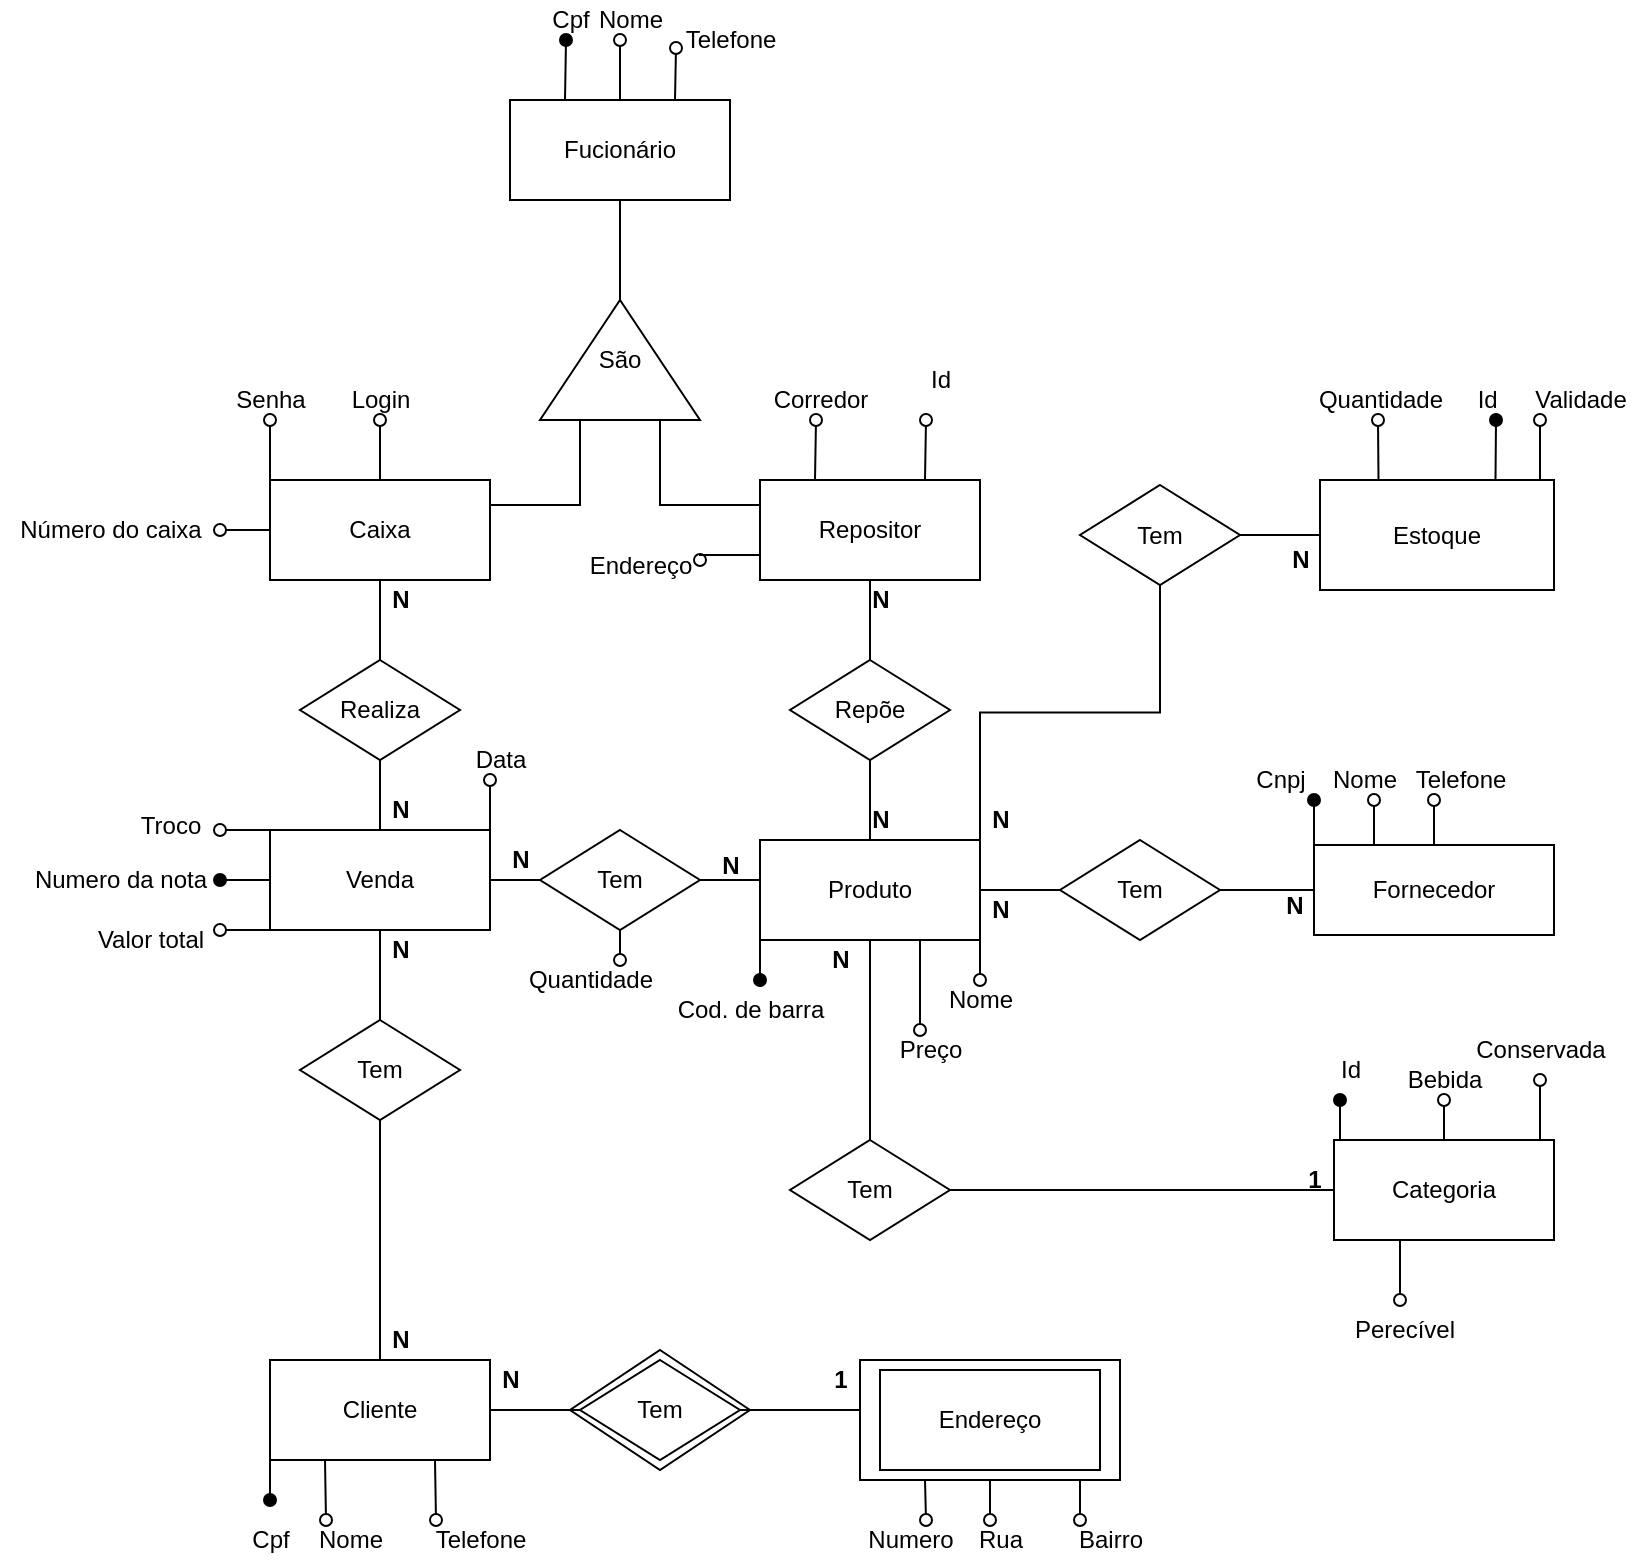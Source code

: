 <mxfile version="17.1.3" type="google"><diagram id="enyJ5vdgucYxPq8EL-2c" name="Page-1"><mxGraphModel grid="1" gridSize="10" guides="1" tooltips="1" connect="1" arrows="1" page="1" fold="1" pageScale="1" pageWidth="827" pageHeight="1169" math="0" shadow="0"><root><mxCell id="0"/><mxCell id="1" parent="0"/><mxCell id="j-U3HWJxHqV_i5btkOFt-34" value="Endereço" style="rounded=0;whiteSpace=wrap;html=1;shadow=0;glass=0;sketch=0;" vertex="1" parent="1"><mxGeometry x="490" y="755" width="110" height="50" as="geometry"/></mxCell><mxCell id="j-U3HWJxHqV_i5btkOFt-3" style="edgeStyle=orthogonalEdgeStyle;rounded=0;orthogonalLoop=1;jettySize=auto;html=1;exitX=0.5;exitY=1;exitDx=0;exitDy=0;entryX=1;entryY=0.5;entryDx=0;entryDy=0;endArrow=none;endFill=0;" edge="1" parent="1" source="j-U3HWJxHqV_i5btkOFt-1" target="j-U3HWJxHqV_i5btkOFt-2"><mxGeometry relative="1" as="geometry"/></mxCell><mxCell id="j-U3HWJxHqV_i5btkOFt-40" style="edgeStyle=orthogonalEdgeStyle;rounded=0;orthogonalLoop=1;jettySize=auto;html=1;exitX=0.25;exitY=0;exitDx=0;exitDy=0;endArrow=oval;endFill=1;" edge="1" parent="1" source="j-U3HWJxHqV_i5btkOFt-1"><mxGeometry relative="1" as="geometry"><mxPoint x="333" y="90" as="targetPoint"/></mxGeometry></mxCell><mxCell id="j-U3HWJxHqV_i5btkOFt-42" style="edgeStyle=orthogonalEdgeStyle;rounded=0;orthogonalLoop=1;jettySize=auto;html=1;exitX=0.5;exitY=0;exitDx=0;exitDy=0;endArrow=oval;endFill=0;strokeColor=#000000;" edge="1" parent="1" source="j-U3HWJxHqV_i5btkOFt-1"><mxGeometry relative="1" as="geometry"><mxPoint x="360" y="90" as="targetPoint"/></mxGeometry></mxCell><mxCell id="j-U3HWJxHqV_i5btkOFt-45" style="edgeStyle=orthogonalEdgeStyle;rounded=0;orthogonalLoop=1;jettySize=auto;html=1;exitX=0.75;exitY=0;exitDx=0;exitDy=0;entryX=0.96;entryY=1.2;entryDx=0;entryDy=0;entryPerimeter=0;endArrow=oval;endFill=0;strokeColor=#000000;" edge="1" parent="1" source="j-U3HWJxHqV_i5btkOFt-1" target="j-U3HWJxHqV_i5btkOFt-43"><mxGeometry relative="1" as="geometry"/></mxCell><mxCell id="j-U3HWJxHqV_i5btkOFt-1" value="Fucionário" style="rounded=0;whiteSpace=wrap;html=1;" vertex="1" parent="1"><mxGeometry x="305" y="120" width="110" height="50" as="geometry"/></mxCell><mxCell id="j-U3HWJxHqV_i5btkOFt-9" style="edgeStyle=orthogonalEdgeStyle;rounded=0;orthogonalLoop=1;jettySize=auto;html=1;exitX=0;exitY=0.25;exitDx=0;exitDy=0;entryX=1;entryY=0.25;entryDx=0;entryDy=0;endArrow=none;endFill=0;" edge="1" parent="1" source="j-U3HWJxHqV_i5btkOFt-2" target="j-U3HWJxHqV_i5btkOFt-5"><mxGeometry relative="1" as="geometry"/></mxCell><mxCell id="j-U3HWJxHqV_i5btkOFt-10" style="edgeStyle=orthogonalEdgeStyle;rounded=0;orthogonalLoop=1;jettySize=auto;html=1;exitX=0;exitY=0.75;exitDx=0;exitDy=0;entryX=0;entryY=0.25;entryDx=0;entryDy=0;endArrow=none;endFill=0;" edge="1" parent="1" source="j-U3HWJxHqV_i5btkOFt-2" target="j-U3HWJxHqV_i5btkOFt-6"><mxGeometry relative="1" as="geometry"/></mxCell><mxCell id="j-U3HWJxHqV_i5btkOFt-2" value="São" style="triangle;whiteSpace=wrap;html=1;direction=north;" vertex="1" parent="1"><mxGeometry x="320" y="220" width="80" height="60" as="geometry"/></mxCell><mxCell id="j-U3HWJxHqV_i5btkOFt-13" style="edgeStyle=orthogonalEdgeStyle;rounded=0;orthogonalLoop=1;jettySize=auto;html=1;exitX=0.5;exitY=1;exitDx=0;exitDy=0;entryX=0.5;entryY=0;entryDx=0;entryDy=0;endArrow=none;endFill=0;" edge="1" parent="1" source="j-U3HWJxHqV_i5btkOFt-5" target="j-U3HWJxHqV_i5btkOFt-12"><mxGeometry relative="1" as="geometry"/></mxCell><mxCell id="j-U3HWJxHqV_i5btkOFt-46" style="edgeStyle=orthogonalEdgeStyle;rounded=0;orthogonalLoop=1;jettySize=auto;html=1;exitX=0;exitY=0;exitDx=0;exitDy=0;endArrow=oval;endFill=0;strokeColor=#000000;" edge="1" parent="1" source="j-U3HWJxHqV_i5btkOFt-5"><mxGeometry relative="1" as="geometry"><mxPoint x="185" y="280" as="targetPoint"/></mxGeometry></mxCell><mxCell id="j-U3HWJxHqV_i5btkOFt-121" style="edgeStyle=orthogonalEdgeStyle;rounded=0;orthogonalLoop=1;jettySize=auto;html=1;exitX=0.5;exitY=0;exitDx=0;exitDy=0;endArrow=oval;endFill=0;strokeColor=#000000;" edge="1" parent="1" source="j-U3HWJxHqV_i5btkOFt-5"><mxGeometry relative="1" as="geometry"><mxPoint x="240" y="280" as="targetPoint"/></mxGeometry></mxCell><mxCell id="j-U3HWJxHqV_i5btkOFt-127" style="edgeStyle=orthogonalEdgeStyle;rounded=0;orthogonalLoop=1;jettySize=auto;html=1;exitX=0;exitY=0.5;exitDx=0;exitDy=0;endArrow=oval;endFill=0;strokeColor=#000000;" edge="1" parent="1" source="j-U3HWJxHqV_i5btkOFt-5"><mxGeometry relative="1" as="geometry"><mxPoint x="160" y="335" as="targetPoint"/></mxGeometry></mxCell><mxCell id="j-U3HWJxHqV_i5btkOFt-5" value="Caixa" style="rounded=0;whiteSpace=wrap;html=1;" vertex="1" parent="1"><mxGeometry x="185" y="310" width="110" height="50" as="geometry"/></mxCell><mxCell id="j-U3HWJxHqV_i5btkOFt-20" style="edgeStyle=orthogonalEdgeStyle;rounded=0;orthogonalLoop=1;jettySize=auto;html=1;exitX=0.5;exitY=1;exitDx=0;exitDy=0;entryX=0.5;entryY=0;entryDx=0;entryDy=0;endArrow=none;endFill=0;" edge="1" parent="1" source="j-U3HWJxHqV_i5btkOFt-6" target="j-U3HWJxHqV_i5btkOFt-19"><mxGeometry relative="1" as="geometry"/></mxCell><mxCell id="j-U3HWJxHqV_i5btkOFt-48" style="edgeStyle=orthogonalEdgeStyle;rounded=0;orthogonalLoop=1;jettySize=auto;html=1;exitX=0.25;exitY=0;exitDx=0;exitDy=0;endArrow=oval;endFill=0;strokeColor=#000000;" edge="1" parent="1" source="j-U3HWJxHqV_i5btkOFt-6"><mxGeometry relative="1" as="geometry"><mxPoint x="458" y="280" as="targetPoint"/></mxGeometry></mxCell><mxCell id="j-U3HWJxHqV_i5btkOFt-136" style="edgeStyle=orthogonalEdgeStyle;rounded=0;orthogonalLoop=1;jettySize=auto;html=1;exitX=0.75;exitY=0;exitDx=0;exitDy=0;endArrow=oval;endFill=0;strokeColor=#000000;" edge="1" parent="1" source="j-U3HWJxHqV_i5btkOFt-6"><mxGeometry relative="1" as="geometry"><mxPoint x="513" y="280" as="targetPoint"/></mxGeometry></mxCell><mxCell id="j-U3HWJxHqV_i5btkOFt-137" style="edgeStyle=orthogonalEdgeStyle;rounded=0;orthogonalLoop=1;jettySize=auto;html=1;exitX=0;exitY=0.75;exitDx=0;exitDy=0;endArrow=oval;endFill=0;strokeColor=#000000;" edge="1" parent="1" source="j-U3HWJxHqV_i5btkOFt-6"><mxGeometry relative="1" as="geometry"><mxPoint x="400" y="350" as="targetPoint"/></mxGeometry></mxCell><mxCell id="j-U3HWJxHqV_i5btkOFt-6" value="Repositor" style="rounded=0;whiteSpace=wrap;html=1;" vertex="1" parent="1"><mxGeometry x="430" y="310" width="110" height="50" as="geometry"/></mxCell><mxCell id="j-U3HWJxHqV_i5btkOFt-14" style="edgeStyle=orthogonalEdgeStyle;rounded=0;orthogonalLoop=1;jettySize=auto;html=1;exitX=0.5;exitY=0;exitDx=0;exitDy=0;entryX=0.5;entryY=1;entryDx=0;entryDy=0;endArrow=none;endFill=0;" edge="1" parent="1" source="j-U3HWJxHqV_i5btkOFt-11" target="j-U3HWJxHqV_i5btkOFt-12"><mxGeometry relative="1" as="geometry"/></mxCell><mxCell id="j-U3HWJxHqV_i5btkOFt-17" style="edgeStyle=orthogonalEdgeStyle;rounded=0;orthogonalLoop=1;jettySize=auto;html=1;exitX=1;exitY=0.5;exitDx=0;exitDy=0;entryX=0;entryY=0.5;entryDx=0;entryDy=0;endArrow=none;endFill=0;" edge="1" parent="1" source="j-U3HWJxHqV_i5btkOFt-11" target="j-U3HWJxHqV_i5btkOFt-16"><mxGeometry relative="1" as="geometry"/></mxCell><mxCell id="j-U3HWJxHqV_i5btkOFt-28" style="edgeStyle=orthogonalEdgeStyle;rounded=0;orthogonalLoop=1;jettySize=auto;html=1;exitX=0.5;exitY=1;exitDx=0;exitDy=0;endArrow=none;endFill=0;" edge="1" parent="1" source="j-U3HWJxHqV_i5btkOFt-11" target="j-U3HWJxHqV_i5btkOFt-27"><mxGeometry relative="1" as="geometry"/></mxCell><mxCell id="j-U3HWJxHqV_i5btkOFt-68" style="edgeStyle=orthogonalEdgeStyle;rounded=0;orthogonalLoop=1;jettySize=auto;html=1;exitX=0;exitY=0.5;exitDx=0;exitDy=0;endArrow=oval;endFill=1;strokeColor=#000000;" edge="1" parent="1" source="j-U3HWJxHqV_i5btkOFt-11"><mxGeometry relative="1" as="geometry"><mxPoint x="160" y="510" as="targetPoint"/></mxGeometry></mxCell><mxCell id="j-U3HWJxHqV_i5btkOFt-70" style="edgeStyle=orthogonalEdgeStyle;rounded=0;orthogonalLoop=1;jettySize=auto;html=1;exitX=0;exitY=1;exitDx=0;exitDy=0;endArrow=oval;endFill=0;strokeColor=#000000;" edge="1" parent="1" source="j-U3HWJxHqV_i5btkOFt-11"><mxGeometry relative="1" as="geometry"><mxPoint x="160" y="535" as="targetPoint"/></mxGeometry></mxCell><mxCell id="j-U3HWJxHqV_i5btkOFt-72" style="edgeStyle=orthogonalEdgeStyle;rounded=0;orthogonalLoop=1;jettySize=auto;html=1;exitX=0;exitY=0;exitDx=0;exitDy=0;endArrow=oval;endFill=0;strokeColor=#000000;" edge="1" parent="1" source="j-U3HWJxHqV_i5btkOFt-11"><mxGeometry relative="1" as="geometry"><mxPoint x="160" y="485" as="targetPoint"/></mxGeometry></mxCell><mxCell id="j-U3HWJxHqV_i5btkOFt-75" style="edgeStyle=orthogonalEdgeStyle;rounded=0;orthogonalLoop=1;jettySize=auto;html=1;exitX=1;exitY=0;exitDx=0;exitDy=0;endArrow=oval;endFill=0;strokeColor=#000000;" edge="1" parent="1" source="j-U3HWJxHqV_i5btkOFt-11"><mxGeometry relative="1" as="geometry"><mxPoint x="295" y="460" as="targetPoint"/></mxGeometry></mxCell><mxCell id="j-U3HWJxHqV_i5btkOFt-11" value="Venda" style="rounded=0;whiteSpace=wrap;html=1;" vertex="1" parent="1"><mxGeometry x="185" y="485" width="110" height="50" as="geometry"/></mxCell><mxCell id="j-U3HWJxHqV_i5btkOFt-12" value="Realiza" style="rhombus;whiteSpace=wrap;html=1;" vertex="1" parent="1"><mxGeometry x="200" y="400" width="80" height="50" as="geometry"/></mxCell><mxCell id="j-U3HWJxHqV_i5btkOFt-23" style="edgeStyle=orthogonalEdgeStyle;rounded=0;orthogonalLoop=1;jettySize=auto;html=1;exitX=1;exitY=0.5;exitDx=0;exitDy=0;entryX=0;entryY=0.5;entryDx=0;entryDy=0;endArrow=none;endFill=0;" edge="1" parent="1" source="j-U3HWJxHqV_i5btkOFt-15" target="j-U3HWJxHqV_i5btkOFt-22"><mxGeometry relative="1" as="geometry"/></mxCell><mxCell id="j-U3HWJxHqV_i5btkOFt-62" style="edgeStyle=orthogonalEdgeStyle;rounded=0;orthogonalLoop=1;jettySize=auto;html=1;exitX=0;exitY=1;exitDx=0;exitDy=0;endArrow=oval;endFill=1;strokeColor=#000000;" edge="1" parent="1" source="j-U3HWJxHqV_i5btkOFt-15"><mxGeometry relative="1" as="geometry"><mxPoint x="430" y="560" as="targetPoint"/></mxGeometry></mxCell><mxCell id="j-U3HWJxHqV_i5btkOFt-64" style="edgeStyle=orthogonalEdgeStyle;rounded=0;orthogonalLoop=1;jettySize=auto;html=1;exitX=0.75;exitY=1;exitDx=0;exitDy=0;endArrow=oval;endFill=0;strokeColor=#000000;" edge="1" parent="1" source="j-U3HWJxHqV_i5btkOFt-15"><mxGeometry relative="1" as="geometry"><mxPoint x="540" y="560" as="targetPoint"/></mxGeometry></mxCell><mxCell id="j-U3HWJxHqV_i5btkOFt-66" style="edgeStyle=orthogonalEdgeStyle;rounded=0;orthogonalLoop=1;jettySize=auto;html=1;exitX=0.5;exitY=1;exitDx=0;exitDy=0;endArrow=oval;endFill=0;strokeColor=#000000;entryX=0.393;entryY=0;entryDx=0;entryDy=0;entryPerimeter=0;" edge="1" parent="1" source="j-U3HWJxHqV_i5btkOFt-15" target="j-U3HWJxHqV_i5btkOFt-67"><mxGeometry relative="1" as="geometry"><mxPoint x="485" y="570" as="targetPoint"/><Array as="points"><mxPoint x="510" y="540"/><mxPoint x="510" y="585"/></Array></mxGeometry></mxCell><mxCell id="j-U3HWJxHqV_i5btkOFt-105" style="edgeStyle=orthogonalEdgeStyle;rounded=0;orthogonalLoop=1;jettySize=auto;html=1;exitX=1;exitY=0;exitDx=0;exitDy=0;entryX=0.5;entryY=1;entryDx=0;entryDy=0;endArrow=none;endFill=0;strokeColor=#000000;" edge="1" parent="1" source="j-U3HWJxHqV_i5btkOFt-15" target="j-U3HWJxHqV_i5btkOFt-104"><mxGeometry relative="1" as="geometry"/></mxCell><mxCell id="j-U3HWJxHqV_i5btkOFt-110" style="edgeStyle=orthogonalEdgeStyle;rounded=0;orthogonalLoop=1;jettySize=auto;html=1;exitX=0.5;exitY=1;exitDx=0;exitDy=0;entryX=0.5;entryY=0;entryDx=0;entryDy=0;endArrow=none;endFill=0;strokeColor=#000000;" edge="1" parent="1" source="j-U3HWJxHqV_i5btkOFt-15" target="j-U3HWJxHqV_i5btkOFt-108"><mxGeometry relative="1" as="geometry"/></mxCell><mxCell id="j-U3HWJxHqV_i5btkOFt-15" value="Produto" style="rounded=0;whiteSpace=wrap;html=1;" vertex="1" parent="1"><mxGeometry x="430" y="490" width="110" height="50" as="geometry"/></mxCell><mxCell id="j-U3HWJxHqV_i5btkOFt-18" style="edgeStyle=orthogonalEdgeStyle;rounded=0;orthogonalLoop=1;jettySize=auto;html=1;exitX=1;exitY=0.5;exitDx=0;exitDy=0;entryX=0;entryY=0.5;entryDx=0;entryDy=0;endArrow=none;endFill=0;" edge="1" parent="1" source="j-U3HWJxHqV_i5btkOFt-16" target="j-U3HWJxHqV_i5btkOFt-15"><mxGeometry relative="1" as="geometry"/></mxCell><mxCell id="j-U3HWJxHqV_i5btkOFt-78" style="edgeStyle=orthogonalEdgeStyle;rounded=0;orthogonalLoop=1;jettySize=auto;html=1;exitX=0.5;exitY=1;exitDx=0;exitDy=0;endArrow=oval;endFill=0;strokeColor=#000000;" edge="1" parent="1" source="j-U3HWJxHqV_i5btkOFt-16"><mxGeometry relative="1" as="geometry"><mxPoint x="360" y="550" as="targetPoint"/></mxGeometry></mxCell><mxCell id="j-U3HWJxHqV_i5btkOFt-16" value="Tem" style="rhombus;whiteSpace=wrap;html=1;" vertex="1" parent="1"><mxGeometry x="320" y="485" width="80" height="50" as="geometry"/></mxCell><mxCell id="j-U3HWJxHqV_i5btkOFt-21" style="edgeStyle=orthogonalEdgeStyle;rounded=0;orthogonalLoop=1;jettySize=auto;html=1;exitX=0.5;exitY=1;exitDx=0;exitDy=0;entryX=0.5;entryY=0;entryDx=0;entryDy=0;endArrow=none;endFill=0;" edge="1" parent="1" source="j-U3HWJxHqV_i5btkOFt-19" target="j-U3HWJxHqV_i5btkOFt-15"><mxGeometry relative="1" as="geometry"/></mxCell><mxCell id="j-U3HWJxHqV_i5btkOFt-19" value="Repõe" style="rhombus;whiteSpace=wrap;html=1;" vertex="1" parent="1"><mxGeometry x="445" y="400" width="80" height="50" as="geometry"/></mxCell><mxCell id="j-U3HWJxHqV_i5btkOFt-26" style="edgeStyle=orthogonalEdgeStyle;rounded=0;orthogonalLoop=1;jettySize=auto;html=1;exitX=1;exitY=0.5;exitDx=0;exitDy=0;entryX=0;entryY=0.5;entryDx=0;entryDy=0;endArrow=none;endFill=0;" edge="1" parent="1" source="j-U3HWJxHqV_i5btkOFt-22" target="j-U3HWJxHqV_i5btkOFt-25"><mxGeometry relative="1" as="geometry"/></mxCell><mxCell id="j-U3HWJxHqV_i5btkOFt-22" value="Tem" style="rhombus;whiteSpace=wrap;html=1;" vertex="1" parent="1"><mxGeometry x="580" y="490" width="80" height="50" as="geometry"/></mxCell><mxCell id="j-U3HWJxHqV_i5btkOFt-56" style="edgeStyle=orthogonalEdgeStyle;rounded=0;orthogonalLoop=1;jettySize=auto;html=1;exitX=0;exitY=0;exitDx=0;exitDy=0;endArrow=oval;endFill=1;strokeColor=#000000;" edge="1" parent="1" source="j-U3HWJxHqV_i5btkOFt-25"><mxGeometry relative="1" as="geometry"><mxPoint x="707" y="470" as="targetPoint"/></mxGeometry></mxCell><mxCell id="j-U3HWJxHqV_i5btkOFt-57" style="edgeStyle=orthogonalEdgeStyle;rounded=0;orthogonalLoop=1;jettySize=auto;html=1;exitX=0.25;exitY=0;exitDx=0;exitDy=0;endArrow=oval;endFill=0;strokeColor=#000000;" edge="1" parent="1" source="j-U3HWJxHqV_i5btkOFt-25"><mxGeometry relative="1" as="geometry"><mxPoint x="737" y="470" as="targetPoint"/></mxGeometry></mxCell><mxCell id="j-U3HWJxHqV_i5btkOFt-58" style="edgeStyle=orthogonalEdgeStyle;rounded=0;orthogonalLoop=1;jettySize=auto;html=1;exitX=0.5;exitY=0;exitDx=0;exitDy=0;endArrow=oval;endFill=0;strokeColor=#000000;" edge="1" parent="1" source="j-U3HWJxHqV_i5btkOFt-25"><mxGeometry relative="1" as="geometry"><mxPoint x="767" y="470" as="targetPoint"/></mxGeometry></mxCell><mxCell id="j-U3HWJxHqV_i5btkOFt-25" value="Fornecedor" style="rounded=0;whiteSpace=wrap;html=1;" vertex="1" parent="1"><mxGeometry x="707" y="492.5" width="120" height="45" as="geometry"/></mxCell><mxCell id="j-U3HWJxHqV_i5btkOFt-30" style="edgeStyle=orthogonalEdgeStyle;rounded=0;orthogonalLoop=1;jettySize=auto;html=1;exitX=0.5;exitY=1;exitDx=0;exitDy=0;entryX=0.5;entryY=0;entryDx=0;entryDy=0;endArrow=none;endFill=0;" edge="1" parent="1" source="j-U3HWJxHqV_i5btkOFt-27" target="j-U3HWJxHqV_i5btkOFt-29"><mxGeometry relative="1" as="geometry"/></mxCell><mxCell id="j-U3HWJxHqV_i5btkOFt-27" value="Tem" style="rhombus;whiteSpace=wrap;html=1;" vertex="1" parent="1"><mxGeometry x="200" y="580" width="80" height="50" as="geometry"/></mxCell><mxCell id="j-U3HWJxHqV_i5btkOFt-32" style="edgeStyle=orthogonalEdgeStyle;rounded=0;orthogonalLoop=1;jettySize=auto;html=1;exitX=1;exitY=0.5;exitDx=0;exitDy=0;entryX=0;entryY=0.5;entryDx=0;entryDy=0;endArrow=none;endFill=0;" edge="1" parent="1" source="j-U3HWJxHqV_i5btkOFt-29" target="j-U3HWJxHqV_i5btkOFt-31"><mxGeometry relative="1" as="geometry"/></mxCell><mxCell id="j-U3HWJxHqV_i5btkOFt-50" style="edgeStyle=orthogonalEdgeStyle;rounded=0;orthogonalLoop=1;jettySize=auto;html=1;exitX=0;exitY=1;exitDx=0;exitDy=0;endArrow=oval;endFill=1;strokeColor=#000000;" edge="1" parent="1" source="j-U3HWJxHqV_i5btkOFt-29"><mxGeometry relative="1" as="geometry"><mxPoint x="185" y="820" as="targetPoint"/></mxGeometry></mxCell><mxCell id="j-U3HWJxHqV_i5btkOFt-52" style="edgeStyle=orthogonalEdgeStyle;rounded=0;orthogonalLoop=1;jettySize=auto;html=1;exitX=0.25;exitY=1;exitDx=0;exitDy=0;endArrow=oval;endFill=0;strokeColor=#000000;" edge="1" parent="1" source="j-U3HWJxHqV_i5btkOFt-29"><mxGeometry relative="1" as="geometry"><mxPoint x="213" y="830" as="targetPoint"/></mxGeometry></mxCell><mxCell id="j-U3HWJxHqV_i5btkOFt-54" style="edgeStyle=orthogonalEdgeStyle;rounded=0;orthogonalLoop=1;jettySize=auto;html=1;exitX=0.75;exitY=1;exitDx=0;exitDy=0;endArrow=oval;endFill=0;strokeColor=#000000;" edge="1" parent="1" source="j-U3HWJxHqV_i5btkOFt-29"><mxGeometry relative="1" as="geometry"><mxPoint x="268" y="830" as="targetPoint"/></mxGeometry></mxCell><mxCell id="j-U3HWJxHqV_i5btkOFt-29" value="Cliente" style="rounded=0;whiteSpace=wrap;html=1;" vertex="1" parent="1"><mxGeometry x="185" y="750" width="110" height="50" as="geometry"/></mxCell><mxCell id="j-U3HWJxHqV_i5btkOFt-33" style="edgeStyle=orthogonalEdgeStyle;rounded=0;orthogonalLoop=1;jettySize=auto;html=1;exitX=1;exitY=0.5;exitDx=0;exitDy=0;endArrow=none;endFill=0;" edge="1" parent="1" source="j-U3HWJxHqV_i5btkOFt-31"><mxGeometry relative="1" as="geometry"><mxPoint x="480" y="775" as="targetPoint"/></mxGeometry></mxCell><mxCell id="j-U3HWJxHqV_i5btkOFt-31" value="Tem" style="rhombus;whiteSpace=wrap;html=1;" vertex="1" parent="1"><mxGeometry x="340" y="750" width="80" height="50" as="geometry"/></mxCell><mxCell id="j-U3HWJxHqV_i5btkOFt-95" style="edgeStyle=orthogonalEdgeStyle;rounded=0;orthogonalLoop=1;jettySize=auto;html=1;exitX=0.25;exitY=1;exitDx=0;exitDy=0;endArrow=oval;endFill=0;strokeColor=#000000;" edge="1" parent="1" source="j-U3HWJxHqV_i5btkOFt-37"><mxGeometry relative="1" as="geometry"><mxPoint x="513" y="830" as="targetPoint"/></mxGeometry></mxCell><mxCell id="j-U3HWJxHqV_i5btkOFt-97" style="edgeStyle=orthogonalEdgeStyle;rounded=0;orthogonalLoop=1;jettySize=auto;html=1;exitX=0.5;exitY=1;exitDx=0;exitDy=0;endArrow=oval;endFill=0;strokeColor=#000000;" edge="1" parent="1" source="j-U3HWJxHqV_i5btkOFt-37"><mxGeometry relative="1" as="geometry"><mxPoint x="545" y="830" as="targetPoint"/></mxGeometry></mxCell><mxCell id="j-U3HWJxHqV_i5btkOFt-99" style="edgeStyle=orthogonalEdgeStyle;rounded=0;orthogonalLoop=1;jettySize=auto;html=1;exitX=0.75;exitY=1;exitDx=0;exitDy=0;endArrow=oval;endFill=0;strokeColor=#000000;" edge="1" parent="1" source="j-U3HWJxHqV_i5btkOFt-37"><mxGeometry relative="1" as="geometry"><mxPoint x="590" y="830" as="targetPoint"/></mxGeometry></mxCell><mxCell id="j-U3HWJxHqV_i5btkOFt-37" value="" style="rounded=0;whiteSpace=wrap;html=1;shadow=0;glass=0;sketch=0;fillColor=none;" vertex="1" parent="1"><mxGeometry x="480" y="750" width="130" height="60" as="geometry"/></mxCell><mxCell id="j-U3HWJxHqV_i5btkOFt-38" value="" style="rhombus;whiteSpace=wrap;html=1;rounded=0;shadow=0;glass=0;sketch=0;fillColor=none;" vertex="1" parent="1"><mxGeometry x="335" y="745" width="90" height="60" as="geometry"/></mxCell><mxCell id="j-U3HWJxHqV_i5btkOFt-41" value="Cpf" style="text;html=1;align=center;verticalAlign=middle;resizable=0;points=[];autosize=1;strokeColor=none;fillColor=none;" vertex="1" parent="1"><mxGeometry x="320" y="70" width="30" height="20" as="geometry"/></mxCell><mxCell id="j-U3HWJxHqV_i5btkOFt-43" value="Nome" style="text;html=1;align=center;verticalAlign=middle;resizable=0;points=[];autosize=1;strokeColor=none;fillColor=none;" vertex="1" parent="1"><mxGeometry x="340" y="70" width="50" height="20" as="geometry"/></mxCell><mxCell id="j-U3HWJxHqV_i5btkOFt-44" value="Telefone" style="text;html=1;align=center;verticalAlign=middle;resizable=0;points=[];autosize=1;strokeColor=none;fillColor=none;" vertex="1" parent="1"><mxGeometry x="385" y="80" width="60" height="20" as="geometry"/></mxCell><mxCell id="j-U3HWJxHqV_i5btkOFt-47" value="Senha" style="text;html=1;align=center;verticalAlign=middle;resizable=0;points=[];autosize=1;strokeColor=none;fillColor=none;" vertex="1" parent="1"><mxGeometry x="160" y="260" width="50" height="20" as="geometry"/></mxCell><mxCell id="j-U3HWJxHqV_i5btkOFt-49" value="Corredor" style="text;html=1;align=center;verticalAlign=middle;resizable=0;points=[];autosize=1;strokeColor=none;fillColor=none;" vertex="1" parent="1"><mxGeometry x="430" y="260" width="60" height="20" as="geometry"/></mxCell><mxCell id="j-U3HWJxHqV_i5btkOFt-51" value="Cpf" style="text;html=1;align=center;verticalAlign=middle;resizable=0;points=[];autosize=1;strokeColor=none;fillColor=none;" vertex="1" parent="1"><mxGeometry x="170" y="830" width="30" height="20" as="geometry"/></mxCell><mxCell id="j-U3HWJxHqV_i5btkOFt-53" value="Nome" style="text;html=1;align=center;verticalAlign=middle;resizable=0;points=[];autosize=1;strokeColor=none;fillColor=none;" vertex="1" parent="1"><mxGeometry x="200" y="830" width="50" height="20" as="geometry"/></mxCell><mxCell id="j-U3HWJxHqV_i5btkOFt-55" value="Telefone" style="text;html=1;align=center;verticalAlign=middle;resizable=0;points=[];autosize=1;strokeColor=none;fillColor=none;" vertex="1" parent="1"><mxGeometry x="260" y="830" width="60" height="20" as="geometry"/></mxCell><mxCell id="j-U3HWJxHqV_i5btkOFt-59" value="Cnpj" style="text;html=1;align=center;verticalAlign=middle;resizable=0;points=[];autosize=1;strokeColor=none;fillColor=none;" vertex="1" parent="1"><mxGeometry x="670" y="450" width="40" height="20" as="geometry"/></mxCell><mxCell id="j-U3HWJxHqV_i5btkOFt-60" value="Nome" style="text;html=1;align=center;verticalAlign=middle;resizable=0;points=[];autosize=1;strokeColor=none;fillColor=none;" vertex="1" parent="1"><mxGeometry x="707" y="450" width="50" height="20" as="geometry"/></mxCell><mxCell id="j-U3HWJxHqV_i5btkOFt-61" value="Telefone" style="text;html=1;align=center;verticalAlign=middle;resizable=0;points=[];autosize=1;strokeColor=none;fillColor=none;" vertex="1" parent="1"><mxGeometry x="750" y="450" width="60" height="20" as="geometry"/></mxCell><mxCell id="j-U3HWJxHqV_i5btkOFt-63" value="Cod. de barra" style="text;html=1;align=center;verticalAlign=middle;resizable=0;points=[];autosize=1;strokeColor=none;fillColor=none;" vertex="1" parent="1"><mxGeometry x="380" y="565" width="90" height="20" as="geometry"/></mxCell><mxCell id="j-U3HWJxHqV_i5btkOFt-65" value="Nome" style="text;html=1;align=center;verticalAlign=middle;resizable=0;points=[];autosize=1;strokeColor=none;fillColor=none;" vertex="1" parent="1"><mxGeometry x="515" y="560" width="50" height="20" as="geometry"/></mxCell><mxCell id="j-U3HWJxHqV_i5btkOFt-67" value="Preço" style="text;html=1;align=center;verticalAlign=middle;resizable=0;points=[];autosize=1;strokeColor=none;fillColor=none;" vertex="1" parent="1"><mxGeometry x="490" y="585" width="50" height="20" as="geometry"/></mxCell><mxCell id="j-U3HWJxHqV_i5btkOFt-69" value="Numero da nota" style="text;html=1;align=center;verticalAlign=middle;resizable=0;points=[];autosize=1;strokeColor=none;fillColor=none;" vertex="1" parent="1"><mxGeometry x="60" y="500" width="100" height="20" as="geometry"/></mxCell><mxCell id="j-U3HWJxHqV_i5btkOFt-71" value="Valor total" style="text;html=1;align=center;verticalAlign=middle;resizable=0;points=[];autosize=1;strokeColor=none;fillColor=none;" vertex="1" parent="1"><mxGeometry x="90" y="530" width="70" height="20" as="geometry"/></mxCell><mxCell id="j-U3HWJxHqV_i5btkOFt-73" value="Troco" style="text;html=1;align=center;verticalAlign=middle;resizable=0;points=[];autosize=1;strokeColor=none;fillColor=none;" vertex="1" parent="1"><mxGeometry x="110" y="472.5" width="50" height="20" as="geometry"/></mxCell><mxCell id="j-U3HWJxHqV_i5btkOFt-74" value="Data" style="text;html=1;align=center;verticalAlign=middle;resizable=0;points=[];autosize=1;strokeColor=none;fillColor=none;" vertex="1" parent="1"><mxGeometry x="280" y="440" width="40" height="20" as="geometry"/></mxCell><mxCell id="j-U3HWJxHqV_i5btkOFt-79" value="Quantidade" style="text;html=1;align=center;verticalAlign=middle;resizable=0;points=[];autosize=1;strokeColor=none;fillColor=none;" vertex="1" parent="1"><mxGeometry x="305" y="550" width="80" height="20" as="geometry"/></mxCell><mxCell id="j-U3HWJxHqV_i5btkOFt-81" value="&lt;b&gt;N&lt;/b&gt;" style="text;html=1;align=center;verticalAlign=middle;resizable=0;points=[];autosize=1;strokeColor=none;fillColor=none;" vertex="1" parent="1"><mxGeometry x="300" y="490" width="20" height="20" as="geometry"/></mxCell><mxCell id="j-U3HWJxHqV_i5btkOFt-83" value="&lt;b&gt;N&lt;/b&gt;" style="text;html=1;align=center;verticalAlign=middle;resizable=0;points=[];autosize=1;strokeColor=none;fillColor=none;" vertex="1" parent="1"><mxGeometry x="405" y="492.5" width="20" height="20" as="geometry"/></mxCell><mxCell id="j-U3HWJxHqV_i5btkOFt-85" value="&lt;b&gt;N&lt;/b&gt;" style="text;html=1;align=center;verticalAlign=middle;resizable=0;points=[];autosize=1;strokeColor=none;fillColor=none;" vertex="1" parent="1"><mxGeometry x="240" y="360" width="20" height="20" as="geometry"/></mxCell><mxCell id="j-U3HWJxHqV_i5btkOFt-86" value="&lt;b&gt;N&lt;/b&gt;" style="text;html=1;align=center;verticalAlign=middle;resizable=0;points=[];autosize=1;strokeColor=none;fillColor=none;" vertex="1" parent="1"><mxGeometry x="240" y="465" width="20" height="20" as="geometry"/></mxCell><mxCell id="j-U3HWJxHqV_i5btkOFt-87" value="&lt;b&gt;N&lt;/b&gt;" style="text;html=1;align=center;verticalAlign=middle;resizable=0;points=[];autosize=1;strokeColor=none;fillColor=none;" vertex="1" parent="1"><mxGeometry x="240" y="535" width="20" height="20" as="geometry"/></mxCell><mxCell id="j-U3HWJxHqV_i5btkOFt-88" value="&lt;b&gt;N&lt;/b&gt;" style="text;html=1;align=center;verticalAlign=middle;resizable=0;points=[];autosize=1;strokeColor=none;fillColor=none;" vertex="1" parent="1"><mxGeometry x="240" y="730" width="20" height="20" as="geometry"/></mxCell><mxCell id="j-U3HWJxHqV_i5btkOFt-89" value="&lt;b&gt;N&lt;/b&gt;" style="text;html=1;align=center;verticalAlign=middle;resizable=0;points=[];autosize=1;strokeColor=none;fillColor=none;" vertex="1" parent="1"><mxGeometry x="687" y="512.5" width="20" height="20" as="geometry"/></mxCell><mxCell id="j-U3HWJxHqV_i5btkOFt-90" value="&lt;b&gt;N&lt;/b&gt;" style="text;html=1;align=center;verticalAlign=middle;resizable=0;points=[];autosize=1;strokeColor=none;fillColor=none;" vertex="1" parent="1"><mxGeometry x="540" y="515" width="20" height="20" as="geometry"/></mxCell><mxCell id="j-U3HWJxHqV_i5btkOFt-93" value="&lt;b&gt;N&lt;/b&gt;" style="text;html=1;align=center;verticalAlign=middle;resizable=0;points=[];autosize=1;strokeColor=none;fillColor=none;" vertex="1" parent="1"><mxGeometry x="480" y="470" width="20" height="20" as="geometry"/></mxCell><mxCell id="j-U3HWJxHqV_i5btkOFt-94" value="&lt;b&gt;N&lt;/b&gt;" style="text;html=1;align=center;verticalAlign=middle;resizable=0;points=[];autosize=1;strokeColor=none;fillColor=none;" vertex="1" parent="1"><mxGeometry x="480" y="360" width="20" height="20" as="geometry"/></mxCell><mxCell id="j-U3HWJxHqV_i5btkOFt-96" value="Numero" style="text;html=1;align=center;verticalAlign=middle;resizable=0;points=[];autosize=1;strokeColor=none;fillColor=none;" vertex="1" parent="1"><mxGeometry x="475" y="830" width="60" height="20" as="geometry"/></mxCell><mxCell id="j-U3HWJxHqV_i5btkOFt-98" value="Rua" style="text;html=1;align=center;verticalAlign=middle;resizable=0;points=[];autosize=1;strokeColor=none;fillColor=none;" vertex="1" parent="1"><mxGeometry x="530" y="830" width="40" height="20" as="geometry"/></mxCell><mxCell id="j-U3HWJxHqV_i5btkOFt-100" value="Bairro" style="text;html=1;align=center;verticalAlign=middle;resizable=0;points=[];autosize=1;strokeColor=none;fillColor=none;" vertex="1" parent="1"><mxGeometry x="580" y="830" width="50" height="20" as="geometry"/></mxCell><mxCell id="j-U3HWJxHqV_i5btkOFt-129" style="edgeStyle=orthogonalEdgeStyle;rounded=0;orthogonalLoop=1;jettySize=auto;html=1;exitX=0.25;exitY=0;exitDx=0;exitDy=0;endArrow=oval;endFill=0;strokeColor=#000000;" edge="1" parent="1" source="j-U3HWJxHqV_i5btkOFt-102"><mxGeometry relative="1" as="geometry"><mxPoint x="739" y="280" as="targetPoint"/></mxGeometry></mxCell><mxCell id="j-U3HWJxHqV_i5btkOFt-131" style="edgeStyle=orthogonalEdgeStyle;rounded=0;orthogonalLoop=1;jettySize=auto;html=1;exitX=0.75;exitY=0;exitDx=0;exitDy=0;endArrow=oval;endFill=1;strokeColor=#000000;" edge="1" parent="1" source="j-U3HWJxHqV_i5btkOFt-102"><mxGeometry relative="1" as="geometry"><mxPoint x="798" y="280" as="targetPoint"/></mxGeometry></mxCell><mxCell id="j-U3HWJxHqV_i5btkOFt-135" style="edgeStyle=orthogonalEdgeStyle;rounded=0;orthogonalLoop=1;jettySize=auto;html=1;exitX=1;exitY=0;exitDx=0;exitDy=0;endArrow=oval;endFill=0;strokeColor=#000000;" edge="1" parent="1" source="j-U3HWJxHqV_i5btkOFt-102"><mxGeometry relative="1" as="geometry"><mxPoint x="820" y="280" as="targetPoint"/></mxGeometry></mxCell><mxCell id="j-U3HWJxHqV_i5btkOFt-102" value="Estoque" style="rounded=0;whiteSpace=wrap;html=1;shadow=0;glass=0;sketch=0;" vertex="1" parent="1"><mxGeometry x="710" y="310" width="117" height="55" as="geometry"/></mxCell><mxCell id="j-U3HWJxHqV_i5btkOFt-106" style="edgeStyle=orthogonalEdgeStyle;rounded=0;orthogonalLoop=1;jettySize=auto;html=1;exitX=1;exitY=0.5;exitDx=0;exitDy=0;entryX=0;entryY=0.5;entryDx=0;entryDy=0;endArrow=none;endFill=0;strokeColor=#000000;" edge="1" parent="1" source="j-U3HWJxHqV_i5btkOFt-104" target="j-U3HWJxHqV_i5btkOFt-102"><mxGeometry relative="1" as="geometry"/></mxCell><mxCell id="j-U3HWJxHqV_i5btkOFt-104" value="Tem" style="rhombus;whiteSpace=wrap;html=1;" vertex="1" parent="1"><mxGeometry x="590" y="312.5" width="80" height="50" as="geometry"/></mxCell><mxCell id="j-U3HWJxHqV_i5btkOFt-112" style="edgeStyle=orthogonalEdgeStyle;rounded=0;orthogonalLoop=1;jettySize=auto;html=1;exitX=1;exitY=0.5;exitDx=0;exitDy=0;entryX=0;entryY=0.5;entryDx=0;entryDy=0;endArrow=none;endFill=0;strokeColor=#000000;" edge="1" parent="1" source="j-U3HWJxHqV_i5btkOFt-108" target="j-U3HWJxHqV_i5btkOFt-111"><mxGeometry relative="1" as="geometry"/></mxCell><mxCell id="j-U3HWJxHqV_i5btkOFt-108" value="Tem" style="rhombus;whiteSpace=wrap;html=1;" vertex="1" parent="1"><mxGeometry x="445" y="640" width="80" height="50" as="geometry"/></mxCell><mxCell id="j-U3HWJxHqV_i5btkOFt-113" style="edgeStyle=orthogonalEdgeStyle;rounded=0;orthogonalLoop=1;jettySize=auto;html=1;exitX=0;exitY=0;exitDx=0;exitDy=0;endArrow=oval;endFill=1;strokeColor=#000000;" edge="1" parent="1" source="j-U3HWJxHqV_i5btkOFt-111"><mxGeometry relative="1" as="geometry"><mxPoint x="720" y="620" as="targetPoint"/></mxGeometry></mxCell><mxCell id="j-U3HWJxHqV_i5btkOFt-115" style="edgeStyle=orthogonalEdgeStyle;rounded=0;orthogonalLoop=1;jettySize=auto;html=1;exitX=0.5;exitY=0;exitDx=0;exitDy=0;endArrow=oval;endFill=0;strokeColor=#000000;" edge="1" parent="1" source="j-U3HWJxHqV_i5btkOFt-111"><mxGeometry relative="1" as="geometry"><mxPoint x="772" y="620" as="targetPoint"/></mxGeometry></mxCell><mxCell id="j-U3HWJxHqV_i5btkOFt-117" style="edgeStyle=orthogonalEdgeStyle;rounded=0;orthogonalLoop=1;jettySize=auto;html=1;exitX=1;exitY=0;exitDx=0;exitDy=0;endArrow=oval;endFill=0;strokeColor=#000000;" edge="1" parent="1" source="j-U3HWJxHqV_i5btkOFt-111"><mxGeometry relative="1" as="geometry"><mxPoint x="820" y="610" as="targetPoint"/></mxGeometry></mxCell><mxCell id="j-U3HWJxHqV_i5btkOFt-119" style="edgeStyle=orthogonalEdgeStyle;rounded=0;orthogonalLoop=1;jettySize=auto;html=1;exitX=0.25;exitY=1;exitDx=0;exitDy=0;endArrow=oval;endFill=0;strokeColor=#000000;" edge="1" parent="1" source="j-U3HWJxHqV_i5btkOFt-111"><mxGeometry relative="1" as="geometry"><mxPoint x="750" y="720" as="targetPoint"/></mxGeometry></mxCell><mxCell id="j-U3HWJxHqV_i5btkOFt-111" value="Categoria" style="rounded=0;whiteSpace=wrap;html=1;shadow=0;glass=0;sketch=0;" vertex="1" parent="1"><mxGeometry x="717" y="640" width="110" height="50" as="geometry"/></mxCell><mxCell id="j-U3HWJxHqV_i5btkOFt-114" value="Id" style="text;html=1;align=center;verticalAlign=middle;resizable=0;points=[];autosize=1;strokeColor=none;fillColor=none;" vertex="1" parent="1"><mxGeometry x="710" y="595" width="30" height="20" as="geometry"/></mxCell><mxCell id="j-U3HWJxHqV_i5btkOFt-116" value="Bebida" style="text;html=1;align=center;verticalAlign=middle;resizable=0;points=[];autosize=1;strokeColor=none;fillColor=none;" vertex="1" parent="1"><mxGeometry x="747" y="600" width="50" height="20" as="geometry"/></mxCell><mxCell id="j-U3HWJxHqV_i5btkOFt-118" value="Conservada" style="text;html=1;align=center;verticalAlign=middle;resizable=0;points=[];autosize=1;strokeColor=none;fillColor=none;" vertex="1" parent="1"><mxGeometry x="780" y="585" width="80" height="20" as="geometry"/></mxCell><mxCell id="j-U3HWJxHqV_i5btkOFt-120" value="Perecível" style="text;html=1;align=center;verticalAlign=middle;resizable=0;points=[];autosize=1;strokeColor=none;fillColor=none;" vertex="1" parent="1"><mxGeometry x="717" y="725" width="70" height="20" as="geometry"/></mxCell><mxCell id="j-U3HWJxHqV_i5btkOFt-122" value="Login" style="text;html=1;align=center;verticalAlign=middle;resizable=0;points=[];autosize=1;strokeColor=none;fillColor=none;" vertex="1" parent="1"><mxGeometry x="220" y="260" width="40" height="20" as="geometry"/></mxCell><mxCell id="j-U3HWJxHqV_i5btkOFt-125" value="&lt;b&gt;N&lt;/b&gt;" style="text;html=1;align=center;verticalAlign=middle;resizable=0;points=[];autosize=1;strokeColor=none;fillColor=none;" vertex="1" parent="1"><mxGeometry x="460" y="540" width="20" height="20" as="geometry"/></mxCell><mxCell id="j-U3HWJxHqV_i5btkOFt-126" value="&lt;b&gt;1&lt;/b&gt;" style="text;html=1;align=center;verticalAlign=middle;resizable=0;points=[];autosize=1;strokeColor=none;fillColor=none;" vertex="1" parent="1"><mxGeometry x="697" y="650" width="20" height="20" as="geometry"/></mxCell><mxCell id="j-U3HWJxHqV_i5btkOFt-128" value="Número do caixa" style="text;html=1;align=center;verticalAlign=middle;resizable=0;points=[];autosize=1;strokeColor=none;fillColor=none;" vertex="1" parent="1"><mxGeometry x="50" y="325" width="110" height="20" as="geometry"/></mxCell><mxCell id="j-U3HWJxHqV_i5btkOFt-130" value="Quantidade" style="text;html=1;align=center;verticalAlign=middle;resizable=0;points=[];autosize=1;strokeColor=none;fillColor=none;" vertex="1" parent="1"><mxGeometry x="700" y="260" width="80" height="20" as="geometry"/></mxCell><mxCell id="j-U3HWJxHqV_i5btkOFt-132" value="Id&amp;nbsp;&lt;br&gt;" style="text;html=1;align=center;verticalAlign=middle;resizable=0;points=[];autosize=1;strokeColor=none;fillColor=none;" vertex="1" parent="1"><mxGeometry x="780" y="260" width="30" height="20" as="geometry"/></mxCell><mxCell id="j-U3HWJxHqV_i5btkOFt-138" value="Id" style="text;html=1;align=center;verticalAlign=middle;resizable=0;points=[];autosize=1;strokeColor=none;fillColor=none;" vertex="1" parent="1"><mxGeometry x="505" y="250" width="30" height="20" as="geometry"/></mxCell><mxCell id="j-U3HWJxHqV_i5btkOFt-139" value="Endereço" style="text;html=1;align=center;verticalAlign=middle;resizable=0;points=[];autosize=1;strokeColor=none;fillColor=none;" vertex="1" parent="1"><mxGeometry x="335" y="342.5" width="70" height="20" as="geometry"/></mxCell><mxCell id="j-U3HWJxHqV_i5btkOFt-140" value="Validade" style="text;html=1;align=center;verticalAlign=middle;resizable=0;points=[];autosize=1;strokeColor=none;fillColor=none;" vertex="1" parent="1"><mxGeometry x="810" y="260" width="60" height="20" as="geometry"/></mxCell><mxCell id="j-U3HWJxHqV_i5btkOFt-141" value="&lt;b&gt;N&lt;/b&gt;" style="text;html=1;align=center;verticalAlign=middle;resizable=0;points=[];autosize=1;strokeColor=none;fillColor=none;" vertex="1" parent="1"><mxGeometry x="540" y="470" width="20" height="20" as="geometry"/></mxCell><mxCell id="j-U3HWJxHqV_i5btkOFt-142" value="&lt;b&gt;N&lt;/b&gt;" style="text;html=1;align=center;verticalAlign=middle;resizable=0;points=[];autosize=1;strokeColor=none;fillColor=none;" vertex="1" parent="1"><mxGeometry x="690" y="340" width="20" height="20" as="geometry"/></mxCell><mxCell id="j-U3HWJxHqV_i5btkOFt-143" value="&lt;b&gt;N&lt;/b&gt;" style="text;html=1;align=center;verticalAlign=middle;resizable=0;points=[];autosize=1;strokeColor=none;fillColor=none;" vertex="1" parent="1"><mxGeometry x="295" y="750" width="20" height="20" as="geometry"/></mxCell><mxCell id="j-U3HWJxHqV_i5btkOFt-145" value="&lt;b&gt;1&lt;/b&gt;" style="text;html=1;align=center;verticalAlign=middle;resizable=0;points=[];autosize=1;strokeColor=none;fillColor=none;" vertex="1" parent="1"><mxGeometry x="460" y="750" width="20" height="20" as="geometry"/></mxCell></root></mxGraphModel></diagram></mxfile>